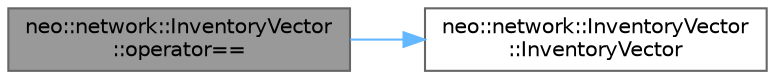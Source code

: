 digraph "neo::network::InventoryVector::operator=="
{
 // LATEX_PDF_SIZE
  bgcolor="transparent";
  edge [fontname=Helvetica,fontsize=10,labelfontname=Helvetica,labelfontsize=10];
  node [fontname=Helvetica,fontsize=10,shape=box,height=0.2,width=0.4];
  rankdir="LR";
  Node1 [id="Node000001",label="neo::network::InventoryVector\l::operator==",height=0.2,width=0.4,color="gray40", fillcolor="grey60", style="filled", fontcolor="black",tooltip="Checks equality."];
  Node1 -> Node2 [id="edge1_Node000001_Node000002",color="steelblue1",style="solid",tooltip=" "];
  Node2 [id="Node000002",label="neo::network::InventoryVector\l::InventoryVector",height=0.2,width=0.4,color="grey40", fillcolor="white", style="filled",URL="$classneo_1_1network_1_1_inventory_vector.html#ae797efa812e404e4b548e1448d215d5d",tooltip="Default constructor."];
}

